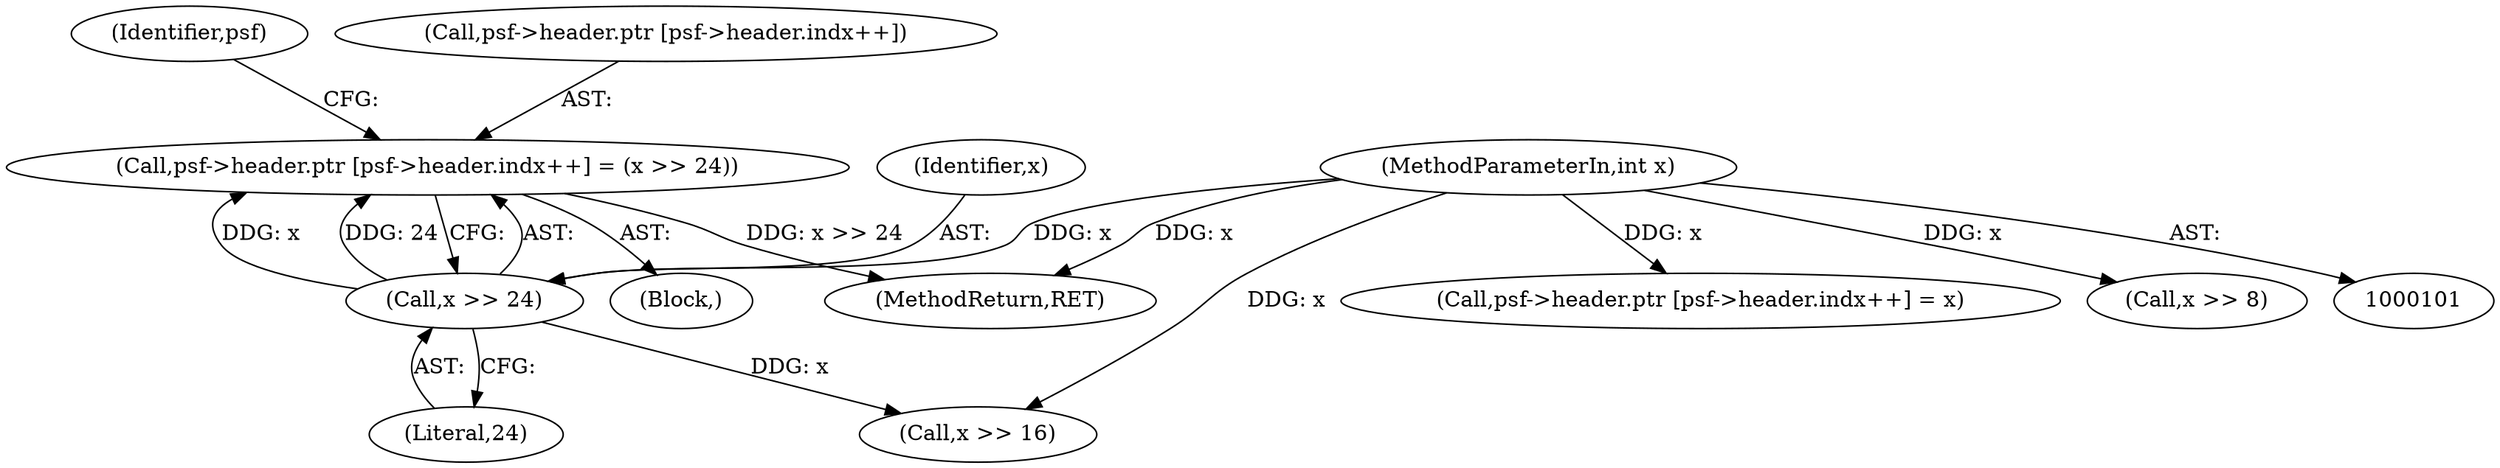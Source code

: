 digraph "0_libsndfile_708e996c87c5fae77b104ccfeb8f6db784c32074_3@array" {
"1000105" [label="(Call,psf->header.ptr [psf->header.indx++] = (x >> 24))"];
"1000118" [label="(Call,x >> 24)"];
"1000103" [label="(MethodParameterIn,int x)"];
"1000167" [label="(MethodReturn,RET)"];
"1000119" [label="(Identifier,x)"];
"1000134" [label="(Call,x >> 16)"];
"1000153" [label="(Call,psf->header.ptr [psf->header.indx++] = x)"];
"1000105" [label="(Call,psf->header.ptr [psf->header.indx++] = (x >> 24))"];
"1000104" [label="(Block,)"];
"1000103" [label="(MethodParameterIn,int x)"];
"1000150" [label="(Call,x >> 8)"];
"1000120" [label="(Literal,24)"];
"1000125" [label="(Identifier,psf)"];
"1000106" [label="(Call,psf->header.ptr [psf->header.indx++])"];
"1000118" [label="(Call,x >> 24)"];
"1000105" -> "1000104"  [label="AST: "];
"1000105" -> "1000118"  [label="CFG: "];
"1000106" -> "1000105"  [label="AST: "];
"1000118" -> "1000105"  [label="AST: "];
"1000125" -> "1000105"  [label="CFG: "];
"1000105" -> "1000167"  [label="DDG: x >> 24"];
"1000118" -> "1000105"  [label="DDG: x"];
"1000118" -> "1000105"  [label="DDG: 24"];
"1000118" -> "1000120"  [label="CFG: "];
"1000119" -> "1000118"  [label="AST: "];
"1000120" -> "1000118"  [label="AST: "];
"1000103" -> "1000118"  [label="DDG: x"];
"1000118" -> "1000134"  [label="DDG: x"];
"1000103" -> "1000101"  [label="AST: "];
"1000103" -> "1000167"  [label="DDG: x"];
"1000103" -> "1000134"  [label="DDG: x"];
"1000103" -> "1000150"  [label="DDG: x"];
"1000103" -> "1000153"  [label="DDG: x"];
}
